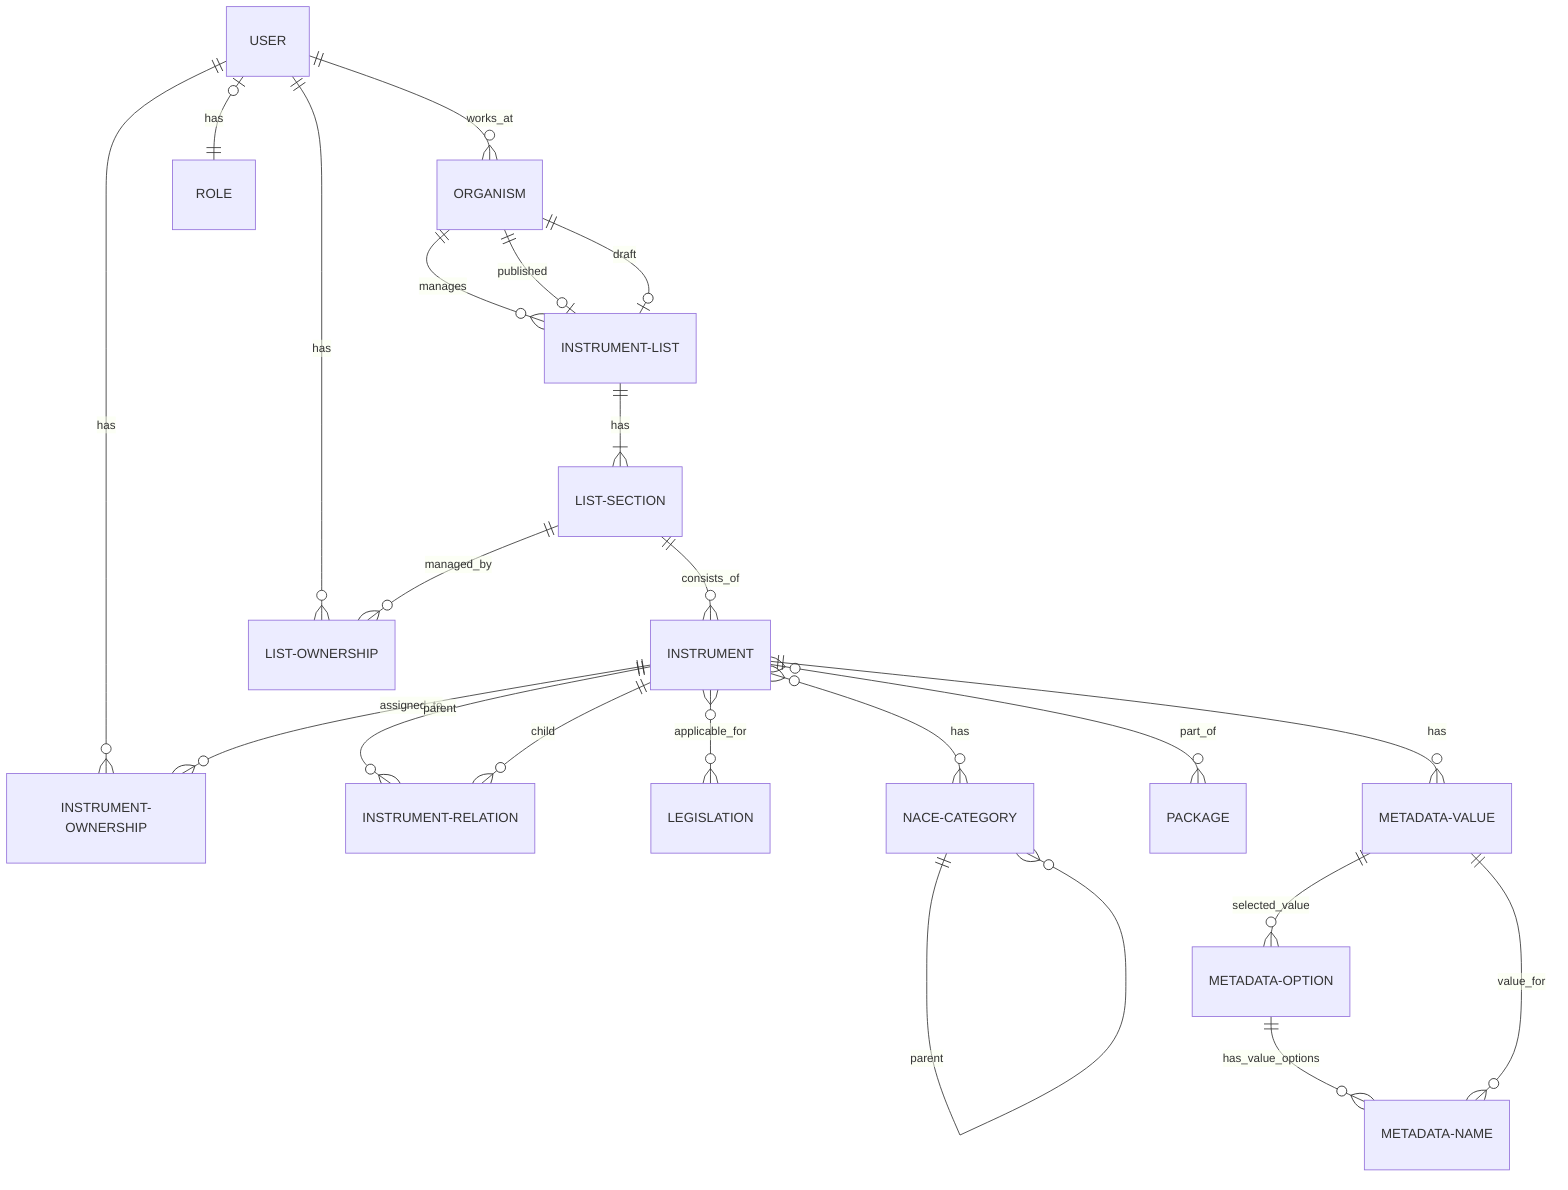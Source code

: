 erDiagram

    USER ||--o{ ORGANISM : works_at
    USER |o--|| ROLE : has
    ORGANISM ||--o{ INSTRUMENT-LIST : manages
    INSTRUMENT-LIST |o--|| ORGANISM: published
    INSTRUMENT-LIST |o--|| ORGANISM: draft
    INSTRUMENT-LIST ||--|{ LIST-SECTION : has
    LIST-SECTION ||--o{ INSTRUMENT : consists_of
    USER ||--o{ INSTRUMENT-OWNERSHIP : has
    INSTRUMENT ||--o{ INSTRUMENT-OWNERSHIP : assigned_to
    USER ||--o{ LIST-OWNERSHIP : has
    LIST-SECTION ||--o{ LIST-OWNERSHIP : managed_by
    INSTRUMENT ||--o{ INSTRUMENT-RELATION : parent
    INSTRUMENT ||--o{ INSTRUMENT-RELATION : child
    INSTRUMENT }o--o{ LEGISLATION : applicable_for
    INSTRUMENT }o--o{ NACE-CATEGORY : has
    NACE-CATEGORY ||--o{ NACE-CATEGORY : parent
    INSTRUMENT }o--o{ PACKAGE : part_of
    INSTRUMENT ||--o{ METADATA-VALUE : has
    METADATA-OPTION ||--o{ METADATA-NAME : has_value_options
    METADATA-VALUE ||--o{ METADATA-OPTION : selected_value
    METADATA-VALUE ||--o{ METADATA-NAME : value_for